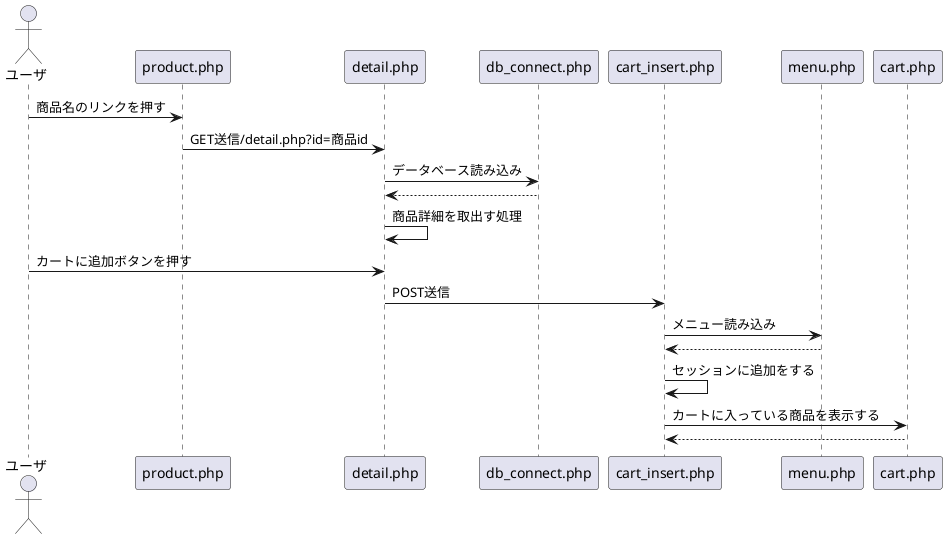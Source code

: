 @startuml カート_商品を追加する
actor ユーザ

ユーザ -> product.php:商品名のリンクを押す
product.php -> detail.php:GET送信/detail.php?id=商品id


detail.php -> db_connect.php:データベース読み込み 
detail.php <-- db_connect.php: 

detail.php -> detail.php:商品詳細を取出す処理

ユーザ -> detail.php:カートに追加ボタンを押す
detail.php -> cart_insert.php:POST送信

cart_insert.php -> menu.php:メニュー読み込み
cart_insert.php <-- menu.php:

cart_insert.php -> cart_insert.php:セッションに追加をする

cart_insert.php -> cart.php:カートに入っている商品を表示する
cart_insert.php <-- cart.php:
@enduml
